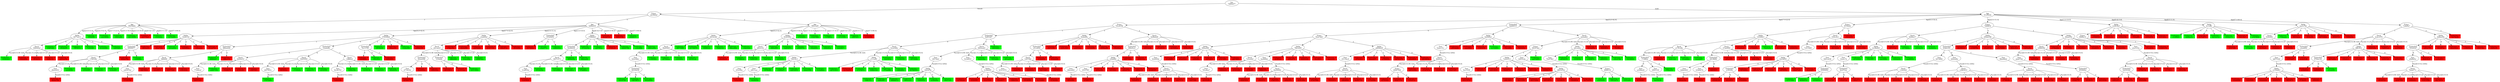 digraph G{
"Parch\n048440af" -> "Prediction: 1\n92482de5" [label="Parch[0.0-4.9E-324]"];
"Prediction: 1\n92482de5" [shape=box, style=filled, color=green];
"Parch\n048440af" -> "Prediction: 0\n33b4a80b" [label="Parch[1.0-2.0]"];
"Prediction: 0\n33b4a80b" [shape=box, style=filled, color=red];
"Parch\n048440af" -> "Prediction: 0\nff32fe1b" [label="Parch[5.0-5.0]"];
"Prediction: 0\nff32fe1b" [shape=box, style=filled, color=red];
"Parch\n048440af" -> "Prediction: 0\n5a8fcc3e" [label="Parch[3.0-4.0]"];
"Prediction: 0\n5a8fcc3e" [shape=box, style=filled, color=red];
"Parch\n048440af" -> "Prediction: 0\na011cc76" [label="Parch[6.0-6.0]"];
"Prediction: 0\na011cc76" [shape=box, style=filled, color=red];
"SibSp\n4477ee13" -> "Parch\n048440af" [label="1"];
"SibSp\n4477ee13" -> "Prediction: 1\n036f7e62" [label="0"];
"Prediction: 1\n036f7e62" [shape=box, style=filled, color=green];
"SibSp\n4477ee13" -> "Prediction: 1\nff1b6e09" [label="4"];
"Prediction: 1\nff1b6e09" [shape=box, style=filled, color=green];
"SibSp\n4477ee13" -> "Prediction: 1\n7ff78513" [label="3"];
"Prediction: 1\n7ff78513" [shape=box, style=filled, color=green];
"SibSp\n4477ee13" -> "Prediction: 1\n7e3f1fd0" [label="2"];
"Prediction: 1\n7e3f1fd0" [shape=box, style=filled, color=green];
"SibSp\n4477ee13" -> "Prediction: 1\n81242069" [label="5"];
"Prediction: 1\n81242069" [shape=box, style=filled, color=green];
"SibSp\n4477ee13" -> "Prediction: 1\n3ef05b83" [label="8"];
"Prediction: 1\n3ef05b83" [shape=box, style=filled, color=green];
"Age\n8925db6c" -> "Prediction: 1\n3f50bf96" [label="Age[32.0-42.0]"];
"Prediction: 1\n3f50bf96" [shape=box, style=filled, color=green];
"Age\n8925db6c" -> "Prediction: 1\neea1892b" [label="Age[17.0-22.0]"];
"Prediction: 1\neea1892b" [shape=box, style=filled, color=green];
"Age\n8925db6c" -> "Prediction: 1\n25b5ca06" [label="Age[43.0-56.0]"];
"Prediction: 1\n25b5ca06" [shape=box, style=filled, color=green];
"Age\n8925db6c" -> "SibSp\n4477ee13" [label="Age[23.0-31.0]"];
"Age\n8925db6c" -> "Prediction: 1\n4d134096" [label="Age[13.0-16.0]"];
"Prediction: 1\n4d134096" [shape=box, style=filled, color=green];
"Age\n8925db6c" -> "Prediction: 0\nee1774a3" [label="Age[0.42-5.0]"];
"Prediction: 0\nee1774a3" [shape=box, style=filled, color=red];
"Age\n8925db6c" -> "Prediction: 1\nc5220e4a" [label="Age[6.0-11.0]"];
"Prediction: 1\nc5220e4a" [shape=box, style=filled, color=green];
"Age\n8925db6c" -> "Prediction: 1\nb274a6f4" [label="Age[57.0-80.0]"];
"Prediction: 1\nb274a6f4" [shape=box, style=filled, color=green];
"Fare\nd9e02453" -> "Prediction: 0\n4bdea766" [label="Fare[0.0-512.3292]"];
"Prediction: 0\n4bdea766" [shape=box, style=filled, color=red];
"Parch\nc768168c" -> "Prediction: 1\naee48381" [label="Parch[0.0-4.9E-324]"];
"Prediction: 1\naee48381" [shape=box, style=filled, color=green];
"Parch\nc768168c" -> "Prediction: 1\n20342097" [label="Parch[1.0-2.0]"];
"Prediction: 1\n20342097" [shape=box, style=filled, color=green];
"Parch\nc768168c" -> "Fare\nd9e02453" [label="Parch[5.0-5.0]"];
"Parch\nc768168c" -> "Prediction: 1\n7a8fa0b1" [label="Parch[3.0-4.0]"];
"Prediction: 1\n7a8fa0b1" [shape=box, style=filled, color=green];
"Parch\nc768168c" -> "Prediction: 1\n3c26a907" [label="Parch[6.0-6.0]"];
"Prediction: 1\n3c26a907" [shape=box, style=filled, color=green];
"Embarked\n08908977" -> "Parch\nc768168c" [label="S"];
"Embarked\n08908977" -> "Prediction: 0\n80dae78a" [label="Q"];
"Prediction: 0\n80dae78a" [shape=box, style=filled, color=red];
"Embarked\n08908977" -> "Prediction: 1\n6c80f96e" [label="C"];
"Prediction: 1\n6c80f96e" [shape=box, style=filled, color=green];
"SibSp\n1fe4012d" -> "Embarked\n08908977" [label="1"];
"SibSp\n1fe4012d" -> "Prediction: 0\nf603ce33" [label="0"];
"Prediction: 0\nf603ce33" [shape=box, style=filled, color=red];
"SibSp\n1fe4012d" -> "Prediction: 0\n26aa7cba" [label="4"];
"Prediction: 0\n26aa7cba" [shape=box, style=filled, color=red];
"SibSp\n1fe4012d" -> "Prediction: 1\n6d1da92d" [label="3"];
"Prediction: 1\n6d1da92d" [shape=box, style=filled, color=green];
"SibSp\n1fe4012d" -> "Prediction: 0\n0e0296ea" [label="2"];
"Prediction: 0\n0e0296ea" [shape=box, style=filled, color=red];
"SibSp\n1fe4012d" -> "Prediction: 0\n1d4eaeae" [label="5"];
"Prediction: 0\n1d4eaeae" [shape=box, style=filled, color=red];
"SibSp\n1fe4012d" -> "Prediction: 0\n01ced7b1" [label="8"];
"Prediction: 0\n01ced7b1" [shape=box, style=filled, color=red];
"Fare\na2b547bd" -> "Prediction: 0\n17c5235b" [label="Fare[0.0-512.3292]"];
"Prediction: 0\n17c5235b" [shape=box, style=filled, color=red];
"Parch\n5ffdfd06" -> "Fare\na2b547bd" [label="Parch[0.0-4.9E-324]"];
"Parch\n5ffdfd06" -> "Prediction: 0\n9db7862f" [label="Parch[1.0-2.0]"];
"Prediction: 0\n9db7862f" [shape=box, style=filled, color=red];
"Parch\n5ffdfd06" -> "Prediction: 0\nbdadf622" [label="Parch[5.0-5.0]"];
"Prediction: 0\nbdadf622" [shape=box, style=filled, color=red];
"Parch\n5ffdfd06" -> "Prediction: 0\n650775d9" [label="Parch[3.0-4.0]"];
"Prediction: 0\n650775d9" [shape=box, style=filled, color=red];
"Parch\n5ffdfd06" -> "Prediction: 0\n439c42dc" [label="Parch[6.0-6.0]"];
"Prediction: 0\n439c42dc" [shape=box, style=filled, color=red];
"Embarked\n886ea0d4" -> "Parch\n5ffdfd06" [label="S"];
"Embarked\n886ea0d4" -> "Prediction: 1\n668f4eb7" [label="Q"];
"Prediction: 1\n668f4eb7" [shape=box, style=filled, color=green];
"Embarked\n886ea0d4" -> "Prediction: 0\n0ff8c579" [label="C"];
"Prediction: 0\n0ff8c579" [shape=box, style=filled, color=red];
"Fare\n772ddcef" -> "Prediction: 0\n2b031ee2" [label="Fare[0.0-512.3292]"];
"Prediction: 0\n2b031ee2" [shape=box, style=filled, color=red];
"Parch\n6283b31f" -> "Fare\n772ddcef" [label="Parch[0.0-4.9E-324]"];
"Parch\n6283b31f" -> "Prediction: 1\nadd67358" [label="Parch[1.0-2.0]"];
"Prediction: 1\nadd67358" [shape=box, style=filled, color=green];
"Parch\n6283b31f" -> "Prediction: 0\n7f268b76" [label="Parch[5.0-5.0]"];
"Prediction: 0\n7f268b76" [shape=box, style=filled, color=red];
"Parch\n6283b31f" -> "Prediction: 0\nd539c461" [label="Parch[3.0-4.0]"];
"Prediction: 0\nd539c461" [shape=box, style=filled, color=red];
"Parch\n6283b31f" -> "Prediction: 0\nc99f7801" [label="Parch[6.0-6.0]"];
"Prediction: 0\nc99f7801" [shape=box, style=filled, color=red];
"Fare\nb857603c" -> "Prediction: 1\n37d72a62" [label="Fare[0.0-512.3292]"];
"Prediction: 1\n37d72a62" [shape=box, style=filled, color=green];
"Parch\n5045595f" -> "Fare\nb857603c" [label="Parch[0.0-4.9E-324]"];
"Parch\n5045595f" -> "Prediction: 0\n863f4dea" [label="Parch[1.0-2.0]"];
"Prediction: 0\n863f4dea" [shape=box, style=filled, color=red];
"Parch\n5045595f" -> "Prediction: 1\na7c69e0e" [label="Parch[5.0-5.0]"];
"Prediction: 1\na7c69e0e" [shape=box, style=filled, color=green];
"Parch\n5045595f" -> "Prediction: 1\na6d2e353" [label="Parch[3.0-4.0]"];
"Prediction: 1\na6d2e353" [shape=box, style=filled, color=green];
"Parch\n5045595f" -> "Prediction: 1\neb3fd5f8" [label="Parch[6.0-6.0]"];
"Prediction: 1\neb3fd5f8" [shape=box, style=filled, color=green];
"Fare\n92c0b783" -> "Prediction: 0\n7a6b0e8b" [label="Fare[0.0-512.3292]"];
"Prediction: 0\n7a6b0e8b" [shape=box, style=filled, color=red];
"Parch\n14ffb0e4" -> "Prediction: 1\n8e80e30f" [label="Parch[0.0-4.9E-324]"];
"Prediction: 1\n8e80e30f" [shape=box, style=filled, color=green];
"Parch\n14ffb0e4" -> "Fare\n92c0b783" [label="Parch[1.0-2.0]"];
"Parch\n14ffb0e4" -> "Prediction: 1\n6e29fc38" [label="Parch[5.0-5.0]"];
"Prediction: 1\n6e29fc38" [shape=box, style=filled, color=green];
"Parch\n14ffb0e4" -> "Prediction: 1\n7c8d5d29" [label="Parch[3.0-4.0]"];
"Prediction: 1\n7c8d5d29" [shape=box, style=filled, color=green];
"Parch\n14ffb0e4" -> "Prediction: 1\ndfbd8d5b" [label="Parch[6.0-6.0]"];
"Prediction: 1\ndfbd8d5b" [shape=box, style=filled, color=green];
"Embarked\n53eda08c" -> "Parch\n6283b31f" [label="S"];
"Embarked\n53eda08c" -> "Parch\n5045595f" [label="Q"];
"Embarked\n53eda08c" -> "Parch\n14ffb0e4" [label="C"];
"Embarked\n7bc13785" -> "Prediction: 0\n7e93896c" [label="S"];
"Prediction: 0\n7e93896c" [shape=box, style=filled, color=red];
"Embarked\n7bc13785" -> "Prediction: 1\n189cf022" [label="Q"];
"Prediction: 1\n189cf022" [shape=box, style=filled, color=green];
"Embarked\n7bc13785" -> "Prediction: 0\n0d82f293" [label="C"];
"Prediction: 0\n0d82f293" [shape=box, style=filled, color=red];
"SibSp\n978392b4" -> "Embarked\n886ea0d4" [label="1"];
"SibSp\n978392b4" -> "Embarked\n53eda08c" [label="0"];
"SibSp\n978392b4" -> "Prediction: 1\n18530e48" [label="4"];
"Prediction: 1\n18530e48" [shape=box, style=filled, color=green];
"SibSp\n978392b4" -> "Prediction: 0\n9fdaec93" [label="3"];
"Prediction: 0\n9fdaec93" [shape=box, style=filled, color=red];
"SibSp\n978392b4" -> "Embarked\n7bc13785" [label="2"];
"SibSp\n978392b4" -> "Prediction: 1\n52b8e989" [label="5"];
"Prediction: 1\n52b8e989" [shape=box, style=filled, color=green];
"SibSp\n978392b4" -> "Prediction: 0\ne466b149" [label="8"];
"Prediction: 0\ne466b149" [shape=box, style=filled, color=red];
"Fare\nd774418c" -> "Prediction: 0\nb03bb175" [label="Fare[0.0-512.3292]"];
"Prediction: 0\nb03bb175" [shape=box, style=filled, color=red];
"Embarked\n82eee948" -> "Fare\nd774418c" [label="S"];
"Embarked\n82eee948" -> "Prediction: 0\n0acd352e" [label="Q"];
"Prediction: 0\n0acd352e" [shape=box, style=filled, color=red];
"Embarked\n82eee948" -> "Prediction: 0\nd0fb20ea" [label="C"];
"Prediction: 0\nd0fb20ea" [shape=box, style=filled, color=red];
"Embarked\n123deffa" -> "Prediction: 0\n463194c5" [label="S"];
"Prediction: 0\n463194c5" [shape=box, style=filled, color=red];
"Embarked\n123deffa" -> "Prediction: 0\n2c157cee" [label="Q"];
"Prediction: 0\n2c157cee" [shape=box, style=filled, color=red];
"Embarked\n123deffa" -> "Prediction: 1\n82515844" [label="C"];
"Prediction: 1\n82515844" [shape=box, style=filled, color=green];
"Parch\nef21a6c9" -> "Embarked\n82eee948" [label="Parch[0.0-4.9E-324]"];
"Parch\nef21a6c9" -> "Prediction: 1\n6ffb26d0" [label="Parch[1.0-2.0]"];
"Prediction: 1\n6ffb26d0" [shape=box, style=filled, color=green];
"Parch\nef21a6c9" -> "Prediction: 1\n91ee369e" [label="Parch[5.0-5.0]"];
"Prediction: 1\n91ee369e" [shape=box, style=filled, color=green];
"Parch\nef21a6c9" -> "Embarked\n123deffa" [label="Parch[3.0-4.0]"];
"Parch\nef21a6c9" -> "Prediction: 1\n69987bac" [label="Parch[6.0-6.0]"];
"Prediction: 1\n69987bac" [shape=box, style=filled, color=green];
"SibSp\na3ad02ef" -> "Prediction: 0\nc74bc35c" [label="1"];
"Prediction: 0\nc74bc35c" [shape=box, style=filled, color=red];
"SibSp\na3ad02ef" -> "Parch\nef21a6c9" [label="0"];
"SibSp\na3ad02ef" -> "Prediction: 0\n0fe0a996" [label="4"];
"Prediction: 0\n0fe0a996" [shape=box, style=filled, color=red];
"SibSp\na3ad02ef" -> "Prediction: 0\nab45bb81" [label="3"];
"Prediction: 0\nab45bb81" [shape=box, style=filled, color=red];
"SibSp\na3ad02ef" -> "Prediction: 0\nd1457102" [label="2"];
"Prediction: 0\nd1457102" [shape=box, style=filled, color=red];
"SibSp\na3ad02ef" -> "Prediction: 0\n166c87ce" [label="5"];
"Prediction: 0\n166c87ce" [shape=box, style=filled, color=red];
"SibSp\na3ad02ef" -> "Prediction: 0\nf91429fc" [label="8"];
"Prediction: 0\nf91429fc" [shape=box, style=filled, color=red];
"Embarked\n033e9d52" -> "Prediction: 0\n3479b8ec" [label="S"];
"Prediction: 0\n3479b8ec" [shape=box, style=filled, color=red];
"Embarked\n033e9d52" -> "Prediction: 1\nc3be977e" [label="Q"];
"Prediction: 1\nc3be977e" [shape=box, style=filled, color=green];
"Embarked\n033e9d52" -> "Prediction: 1\neb88283d" [label="C"];
"Prediction: 1\neb88283d" [shape=box, style=filled, color=green];
"Fare\n31a8934a" -> "Prediction: 0\n1ca43be9" [label="Fare[0.0-512.3292]"];
"Prediction: 0\n1ca43be9" [shape=box, style=filled, color=red];
"Parch\n6657c573" -> "Prediction: 1\n9518a18a" [label="Parch[0.0-4.9E-324]"];
"Prediction: 1\n9518a18a" [shape=box, style=filled, color=green];
"Parch\n6657c573" -> "Fare\n31a8934a" [label="Parch[1.0-2.0]"];
"Parch\n6657c573" -> "Prediction: 1\n9e1e99b5" [label="Parch[5.0-5.0]"];
"Prediction: 1\n9e1e99b5" [shape=box, style=filled, color=green];
"Parch\n6657c573" -> "Prediction: 1\n55c2d6ca" [label="Parch[3.0-4.0]"];
"Prediction: 1\n55c2d6ca" [shape=box, style=filled, color=green];
"Parch\n6657c573" -> "Prediction: 1\n57bd80cc" [label="Parch[6.0-6.0]"];
"Prediction: 1\n57bd80cc" [shape=box, style=filled, color=green];
"Embarked\n9ee8b628" -> "Parch\n6657c573" [label="S"];
"Embarked\n9ee8b628" -> "Prediction: 1\n3055e30e" [label="Q"];
"Prediction: 1\n3055e30e" [shape=box, style=filled, color=green];
"Embarked\n9ee8b628" -> "Prediction: 1\n46b2acfb" [label="C"];
"Prediction: 1\n46b2acfb" [shape=box, style=filled, color=green];
"SibSp\n3788bbd3" -> "Prediction: 1\n8723e33d" [label="1"];
"Prediction: 1\n8723e33d" [shape=box, style=filled, color=green];
"SibSp\n3788bbd3" -> "Embarked\n9ee8b628" [label="0"];
"SibSp\n3788bbd3" -> "Prediction: 1\ncb0795ee" [label="4"];
"Prediction: 1\ncb0795ee" [shape=box, style=filled, color=green];
"SibSp\n3788bbd3" -> "Prediction: 0\n070f4c2f" [label="3"];
"Prediction: 0\n070f4c2f" [shape=box, style=filled, color=red];
"SibSp\n3788bbd3" -> "Prediction: 1\n4b645786" [label="2"];
"Prediction: 1\n4b645786" [shape=box, style=filled, color=green];
"SibSp\n3788bbd3" -> "Prediction: 1\ncc4c264b" [label="5"];
"Prediction: 1\ncc4c264b" [shape=box, style=filled, color=green];
"SibSp\n3788bbd3" -> "Prediction: 1\n6041a45b" [label="8"];
"Prediction: 1\n6041a45b" [shape=box, style=filled, color=green];
"Age\n42f6a639" -> "SibSp\n1fe4012d" [label="Age[32.0-42.0]"];
"Age\n42f6a639" -> "SibSp\n978392b4" [label="Age[17.0-22.0]"];
"Age\n42f6a639" -> "Prediction: 0\n92c6d723" [label="Age[43.0-56.0]"];
"Prediction: 0\n92c6d723" [shape=box, style=filled, color=red];
"Age\n42f6a639" -> "SibSp\na3ad02ef" [label="Age[23.0-31.0]"];
"Age\n42f6a639" -> "Embarked\n033e9d52" [label="Age[13.0-16.0]"];
"Age\n42f6a639" -> "SibSp\n3788bbd3" [label="Age[0.42-5.0]"];
"Age\n42f6a639" -> "Prediction: 0\n9d0c5706" [label="Age[6.0-11.0]"];
"Prediction: 0\n9d0c5706" [shape=box, style=filled, color=red];
"Age\n42f6a639" -> "Prediction: 1\ne0b861f7" [label="Age[57.0-80.0]"];
"Prediction: 1\ne0b861f7" [shape=box, style=filled, color=green];
"Embarked\n84164d38" -> "Prediction: 1\n9cb3f7d0" [label="S"];
"Prediction: 1\n9cb3f7d0" [shape=box, style=filled, color=green];
"Embarked\n84164d38" -> "Prediction: 1\n10670873" [label="Q"];
"Prediction: 1\n10670873" [shape=box, style=filled, color=green];
"Embarked\n84164d38" -> "Prediction: 1\n4b2a0949" [label="C"];
"Prediction: 1\n4b2a0949" [shape=box, style=filled, color=green];
"Fare\n622c0b6c" -> "Embarked\n84164d38" [label="Fare[0.0-512.3292]"];
"Parch\n38e65645" -> "Fare\n622c0b6c" [label="Parch[0.0-4.9E-324]"];
"Parch\n38e65645" -> "Prediction: 1\n1c369464" [label="Parch[1.0-2.0]"];
"Prediction: 1\n1c369464" [shape=box, style=filled, color=green];
"Parch\n38e65645" -> "Prediction: 1\n4670bbaa" [label="Parch[5.0-5.0]"];
"Prediction: 1\n4670bbaa" [shape=box, style=filled, color=green];
"Parch\n38e65645" -> "Prediction: 1\nc4c62b0a" [label="Parch[3.0-4.0]"];
"Prediction: 1\nc4c62b0a" [shape=box, style=filled, color=green];
"Parch\n38e65645" -> "Prediction: 1\n5f1591a6" [label="Parch[6.0-6.0]"];
"Prediction: 1\n5f1591a6" [shape=box, style=filled, color=green];
"SibSp\n2814ccb0" -> "Prediction: 1\n087750f0" [label="1"];
"Prediction: 1\n087750f0" [shape=box, style=filled, color=green];
"SibSp\n2814ccb0" -> "Parch\n38e65645" [label="0"];
"SibSp\n2814ccb0" -> "Prediction: 1\n61736479" [label="4"];
"Prediction: 1\n61736479" [shape=box, style=filled, color=green];
"SibSp\n2814ccb0" -> "Prediction: 1\nf6480ca3" [label="3"];
"Prediction: 1\nf6480ca3" [shape=box, style=filled, color=green];
"SibSp\n2814ccb0" -> "Prediction: 1\n7fa8d12d" [label="2"];
"Prediction: 1\n7fa8d12d" [shape=box, style=filled, color=green];
"SibSp\n2814ccb0" -> "Prediction: 1\n08ece8bb" [label="5"];
"Prediction: 1\n08ece8bb" [shape=box, style=filled, color=green];
"SibSp\n2814ccb0" -> "Prediction: 1\nc5dd18c8" [label="8"];
"Prediction: 1\nc5dd18c8" [shape=box, style=filled, color=green];
"Parch\ndf62216c" -> "Prediction: 0\n26e48a28" [label="Parch[0.0-4.9E-324]"];
"Prediction: 0\n26e48a28" [shape=box, style=filled, color=red];
"Parch\ndf62216c" -> "Prediction: 1\n97908ce4" [label="Parch[1.0-2.0]"];
"Prediction: 1\n97908ce4" [shape=box, style=filled, color=green];
"Parch\ndf62216c" -> "Prediction: 1\n7a591187" [label="Parch[5.0-5.0]"];
"Prediction: 1\n7a591187" [shape=box, style=filled, color=green];
"Parch\ndf62216c" -> "Prediction: 1\n72e67d1a" [label="Parch[3.0-4.0]"];
"Prediction: 1\n72e67d1a" [shape=box, style=filled, color=green];
"Parch\ndf62216c" -> "Prediction: 1\neb1f920f" [label="Parch[6.0-6.0]"];
"Prediction: 1\neb1f920f" [shape=box, style=filled, color=green];
"SibSp\n8320306c" -> "Parch\ndf62216c" [label="1"];
"SibSp\n8320306c" -> "Prediction: 1\n08f2e905" [label="0"];
"Prediction: 1\n08f2e905" [shape=box, style=filled, color=green];
"SibSp\n8320306c" -> "Prediction: 1\n5ad93d73" [label="4"];
"Prediction: 1\n5ad93d73" [shape=box, style=filled, color=green];
"SibSp\n8320306c" -> "Prediction: 1\na049970c" [label="3"];
"Prediction: 1\na049970c" [shape=box, style=filled, color=green];
"SibSp\n8320306c" -> "Prediction: 1\n50fa6692" [label="2"];
"Prediction: 1\n50fa6692" [shape=box, style=filled, color=green];
"SibSp\n8320306c" -> "Prediction: 1\n666b0fcd" [label="5"];
"Prediction: 1\n666b0fcd" [shape=box, style=filled, color=green];
"SibSp\n8320306c" -> "Prediction: 1\nfa2d3817" [label="8"];
"Prediction: 1\nfa2d3817" [shape=box, style=filled, color=green];
"Age\n9f9e3a69" -> "SibSp\n2814ccb0" [label="Age[32.0-42.0]"];
"Age\n9f9e3a69" -> "Prediction: 1\ne7434d02" [label="Age[17.0-22.0]"];
"Prediction: 1\ne7434d02" [shape=box, style=filled, color=green];
"Age\n9f9e3a69" -> "SibSp\n8320306c" [label="Age[43.0-56.0]"];
"Age\n9f9e3a69" -> "Prediction: 1\n532d788d" [label="Age[23.0-31.0]"];
"Prediction: 1\n532d788d" [shape=box, style=filled, color=green];
"Age\n9f9e3a69" -> "Prediction: 1\n7c78f93a" [label="Age[13.0-16.0]"];
"Prediction: 1\n7c78f93a" [shape=box, style=filled, color=green];
"Age\n9f9e3a69" -> "Prediction: 1\nfc7c5394" [label="Age[0.42-5.0]"];
"Prediction: 1\nfc7c5394" [shape=box, style=filled, color=green];
"Age\n9f9e3a69" -> "Prediction: 1\nef9f7b51" [label="Age[6.0-11.0]"];
"Prediction: 1\nef9f7b51" [shape=box, style=filled, color=green];
"Age\n9f9e3a69" -> "Prediction: 0\ndc2a628b" [label="Age[57.0-80.0]"];
"Prediction: 0\ndc2a628b" [shape=box, style=filled, color=red];
"Pclass\nab30b6af" -> "Age\n8925db6c" [label="1"];
"Pclass\nab30b6af" -> "Age\n42f6a639" [label="3"];
"Pclass\nab30b6af" -> "Age\n9f9e3a69" [label="2"];
"Fare\nd52cf9bc" -> "Prediction: 0\n7a5ace95" [label="Fare[0.0-512.3292]"];
"Prediction: 0\n7a5ace95" [shape=box, style=filled, color=red];
"Fare\ne8fc1aae" -> "Prediction: 1\n0ea0b2fd" [label="Fare[0.0-512.3292]"];
"Prediction: 1\n0ea0b2fd" [shape=box, style=filled, color=green];
"SibSp\n7f4232c3" -> "Fare\nd52cf9bc" [label="1"];
"SibSp\n7f4232c3" -> "Fare\ne8fc1aae" [label="0"];
"SibSp\n7f4232c3" -> "Prediction: 1\nf47f0c89" [label="4"];
"Prediction: 1\nf47f0c89" [shape=box, style=filled, color=green];
"SibSp\n7f4232c3" -> "Prediction: 1\n226f8ad7" [label="3"];
"Prediction: 1\n226f8ad7" [shape=box, style=filled, color=green];
"SibSp\n7f4232c3" -> "Prediction: 1\nda81b935" [label="2"];
"Prediction: 1\nda81b935" [shape=box, style=filled, color=green];
"SibSp\n7f4232c3" -> "Prediction: 1\n4ebd3596" [label="5"];
"Prediction: 1\n4ebd3596" [shape=box, style=filled, color=green];
"SibSp\n7f4232c3" -> "Prediction: 1\n5c5a88eb" [label="8"];
"Prediction: 1\n5c5a88eb" [shape=box, style=filled, color=green];
"SibSp\na7c1a0f1" -> "Prediction: 1\ndd7419c5" [label="1"];
"Prediction: 1\ndd7419c5" [shape=box, style=filled, color=green];
"SibSp\na7c1a0f1" -> "Prediction: 0\nbc19a65f" [label="0"];
"Prediction: 0\nbc19a65f" [shape=box, style=filled, color=red];
"SibSp\na7c1a0f1" -> "Prediction: 1\nd7476b7a" [label="4"];
"Prediction: 1\nd7476b7a" [shape=box, style=filled, color=green];
"SibSp\na7c1a0f1" -> "Prediction: 1\n928be1e6" [label="3"];
"Prediction: 1\n928be1e6" [shape=box, style=filled, color=green];
"SibSp\na7c1a0f1" -> "Prediction: 1\nf77ee088" [label="2"];
"Prediction: 1\nf77ee088" [shape=box, style=filled, color=green];
"SibSp\na7c1a0f1" -> "Prediction: 1\n1480d892" [label="5"];
"Prediction: 1\n1480d892" [shape=box, style=filled, color=green];
"SibSp\na7c1a0f1" -> "Prediction: 1\n81768353" [label="8"];
"Prediction: 1\n81768353" [shape=box, style=filled, color=green];
"Parch\n0c2e566e" -> "SibSp\n7f4232c3" [label="Parch[0.0-4.9E-324]"];
"Parch\n0c2e566e" -> "SibSp\na7c1a0f1" [label="Parch[1.0-2.0]"];
"Parch\n0c2e566e" -> "Prediction: 1\n5fe4581d" [label="Parch[5.0-5.0]"];
"Prediction: 1\n5fe4581d" [shape=box, style=filled, color=green];
"Parch\n0c2e566e" -> "Prediction: 1\n7e184345" [label="Parch[3.0-4.0]"];
"Prediction: 1\n7e184345" [shape=box, style=filled, color=green];
"Parch\n0c2e566e" -> "Prediction: 1\n837cf2db" [label="Parch[6.0-6.0]"];
"Prediction: 1\n837cf2db" [shape=box, style=filled, color=green];
"SibSp\n14b3d76c" -> "Prediction: 1\n1bffc31a" [label="1"];
"Prediction: 1\n1bffc31a" [shape=box, style=filled, color=green];
"SibSp\n14b3d76c" -> "Prediction: 1\nbd8fa987" [label="0"];
"Prediction: 1\nbd8fa987" [shape=box, style=filled, color=green];
"SibSp\n14b3d76c" -> "Prediction: 1\n60b9d11c" [label="4"];
"Prediction: 1\n60b9d11c" [shape=box, style=filled, color=green];
"SibSp\n14b3d76c" -> "Prediction: 1\n845ccca1" [label="3"];
"Prediction: 1\n845ccca1" [shape=box, style=filled, color=green];
"SibSp\n14b3d76c" -> "Prediction: 1\n7b900022" [label="2"];
"Prediction: 1\n7b900022" [shape=box, style=filled, color=green];
"SibSp\n14b3d76c" -> "Prediction: 1\nea38cb0a" [label="5"];
"Prediction: 1\nea38cb0a" [shape=box, style=filled, color=green];
"SibSp\n14b3d76c" -> "Prediction: 1\nd9af7a46" [label="8"];
"Prediction: 1\nd9af7a46" [shape=box, style=filled, color=green];
"Fare\n18572fa5" -> "SibSp\n14b3d76c" [label="Fare[0.0-512.3292]"];
"SibSp\n3c3b6a95" -> "Prediction: 0\n2c7b9aa8" [label="1"];
"Prediction: 0\n2c7b9aa8" [shape=box, style=filled, color=red];
"SibSp\n3c3b6a95" -> "Prediction: 0\n01f2f391" [label="0"];
"Prediction: 0\n01f2f391" [shape=box, style=filled, color=red];
"SibSp\n3c3b6a95" -> "Prediction: 0\nf1a15548" [label="4"];
"Prediction: 0\nf1a15548" [shape=box, style=filled, color=red];
"SibSp\n3c3b6a95" -> "Prediction: 0\n60aefe17" [label="3"];
"Prediction: 0\n60aefe17" [shape=box, style=filled, color=red];
"SibSp\n3c3b6a95" -> "Prediction: 0\n14f6b524" [label="2"];
"Prediction: 0\n14f6b524" [shape=box, style=filled, color=red];
"SibSp\n3c3b6a95" -> "Prediction: 0\n55c909f0" [label="5"];
"Prediction: 0\n55c909f0" [shape=box, style=filled, color=red];
"SibSp\n3c3b6a95" -> "Prediction: 0\n5e12dd61" [label="8"];
"Prediction: 0\n5e12dd61" [shape=box, style=filled, color=red];
"Fare\n9c3e0f10" -> "SibSp\n3c3b6a95" [label="Fare[0.0-512.3292]"];
"Parch\n0602eab5" -> "Fare\n18572fa5" [label="Parch[0.0-4.9E-324]"];
"Parch\n0602eab5" -> "Fare\n9c3e0f10" [label="Parch[1.0-2.0]"];
"Parch\n0602eab5" -> "Prediction: 1\n8ae2c2ba" [label="Parch[5.0-5.0]"];
"Prediction: 1\n8ae2c2ba" [shape=box, style=filled, color=green];
"Parch\n0602eab5" -> "Prediction: 1\n7431ab4c" [label="Parch[3.0-4.0]"];
"Prediction: 1\n7431ab4c" [shape=box, style=filled, color=green];
"Parch\n0602eab5" -> "Prediction: 1\ndf1aad34" [label="Parch[6.0-6.0]"];
"Prediction: 1\ndf1aad34" [shape=box, style=filled, color=green];
"Embarked\n6af01b67" -> "Parch\n0c2e566e" [label="S"];
"Embarked\n6af01b67" -> "Prediction: 1\nf2b520d3" [label="Q"];
"Prediction: 1\nf2b520d3" [shape=box, style=filled, color=green];
"Embarked\n6af01b67" -> "Parch\n0602eab5" [label="C"];
"Fare\n41011074" -> "Prediction: 0\n31342d2f" [label="Fare[0.0-512.3292]"];
"Prediction: 0\n31342d2f" [shape=box, style=filled, color=red];
"Parch\n12f576fd" -> "Fare\n41011074" [label="Parch[0.0-4.9E-324]"];
"Parch\n12f576fd" -> "Prediction: 0\nc2a6d763" [label="Parch[1.0-2.0]"];
"Prediction: 0\nc2a6d763" [shape=box, style=filled, color=red];
"Parch\n12f576fd" -> "Prediction: 0\n5424922c" [label="Parch[5.0-5.0]"];
"Prediction: 0\n5424922c" [shape=box, style=filled, color=red];
"Parch\n12f576fd" -> "Prediction: 0\n9dc71667" [label="Parch[3.0-4.0]"];
"Prediction: 0\n9dc71667" [shape=box, style=filled, color=red];
"Parch\n12f576fd" -> "Prediction: 0\n22b7f052" [label="Parch[6.0-6.0]"];
"Prediction: 0\n22b7f052" [shape=box, style=filled, color=red];
"Embarked\nc01cd092" -> "Parch\n12f576fd" [label="S"];
"Embarked\nc01cd092" -> "Prediction: 0\n21444f30" [label="Q"];
"Prediction: 0\n21444f30" [shape=box, style=filled, color=red];
"Embarked\nc01cd092" -> "Prediction: 0\n81defa06" [label="C"];
"Prediction: 0\n81defa06" [shape=box, style=filled, color=red];
"SibSp\n92a6af9a" -> "Prediction: 0\nc62723f4" [label="1"];
"Prediction: 0\nc62723f4" [shape=box, style=filled, color=red];
"SibSp\n92a6af9a" -> "Embarked\nc01cd092" [label="0"];
"SibSp\n92a6af9a" -> "Prediction: 0\n6c81c543" [label="4"];
"Prediction: 0\n6c81c543" [shape=box, style=filled, color=red];
"SibSp\n92a6af9a" -> "Prediction: 0\naeb65daa" [label="3"];
"Prediction: 0\naeb65daa" [shape=box, style=filled, color=red];
"SibSp\n92a6af9a" -> "Prediction: 0\n1e164b96" [label="2"];
"Prediction: 0\n1e164b96" [shape=box, style=filled, color=red];
"SibSp\n92a6af9a" -> "Prediction: 0\nd908ea86" [label="5"];
"Prediction: 0\nd908ea86" [shape=box, style=filled, color=red];
"SibSp\n92a6af9a" -> "Prediction: 0\nf56e6be0" [label="8"];
"Prediction: 0\nf56e6be0" [shape=box, style=filled, color=red];
"Fare\n48dce845" -> "Prediction: 0\n9f5ea9dc" [label="Fare[0.0-512.3292]"];
"Prediction: 0\n9f5ea9dc" [shape=box, style=filled, color=red];
"Fare\n293279f3" -> "Prediction: 0\n07095171" [label="Fare[0.0-512.3292]"];
"Prediction: 0\n07095171" [shape=box, style=filled, color=red];
"SibSp\ne5fa66f2" -> "Fare\n48dce845" [label="1"];
"SibSp\ne5fa66f2" -> "Fare\n293279f3" [label="0"];
"SibSp\ne5fa66f2" -> "Prediction: 0\nd43be40c" [label="4"];
"Prediction: 0\nd43be40c" [shape=box, style=filled, color=red];
"SibSp\ne5fa66f2" -> "Prediction: 0\n3ef336ef" [label="3"];
"Prediction: 0\n3ef336ef" [shape=box, style=filled, color=red];
"SibSp\ne5fa66f2" -> "Prediction: 0\na6bb97fd" [label="2"];
"Prediction: 0\na6bb97fd" [shape=box, style=filled, color=red];
"SibSp\ne5fa66f2" -> "Prediction: 0\n4d84ec20" [label="5"];
"Prediction: 0\n4d84ec20" [shape=box, style=filled, color=red];
"SibSp\ne5fa66f2" -> "Prediction: 0\nf1c68167" [label="8"];
"Prediction: 0\nf1c68167" [shape=box, style=filled, color=red];
"Embarked\n486e9ca3" -> "SibSp\ne5fa66f2" [label="S"];
"Embarked\n486e9ca3" -> "Prediction: 0\n40071bdd" [label="Q"];
"Prediction: 0\n40071bdd" [shape=box, style=filled, color=red];
"Embarked\n486e9ca3" -> "Prediction: 0\n2b06312a" [label="C"];
"Prediction: 0\n2b06312a" [shape=box, style=filled, color=red];
"Parch\n0e98e6d9" -> "Embarked\n486e9ca3" [label="Parch[0.0-4.9E-324]"];
"Parch\n0e98e6d9" -> "Prediction: 0\nb602da40" [label="Parch[1.0-2.0]"];
"Prediction: 0\nb602da40" [shape=box, style=filled, color=red];
"Parch\n0e98e6d9" -> "Prediction: 0\ne7cc8123" [label="Parch[5.0-5.0]"];
"Prediction: 0\ne7cc8123" [shape=box, style=filled, color=red];
"Parch\n0e98e6d9" -> "Prediction: 0\nde3366aa" [label="Parch[3.0-4.0]"];
"Prediction: 0\nde3366aa" [shape=box, style=filled, color=red];
"Parch\n0e98e6d9" -> "Prediction: 0\n604bc952" [label="Parch[6.0-6.0]"];
"Prediction: 0\n604bc952" [shape=box, style=filled, color=red];
"Pclass\n7d1a919b" -> "Embarked\n6af01b67" [label="1"];
"Pclass\n7d1a919b" -> "SibSp\n92a6af9a" [label="3"];
"Pclass\n7d1a919b" -> "Parch\n0e98e6d9" [label="2"];
"Parch\n60fe2405" -> "Prediction: 0\n783b4935" [label="Parch[0.0-4.9E-324]"];
"Prediction: 0\n783b4935" [shape=box, style=filled, color=red];
"Parch\n60fe2405" -> "Prediction: 0\n2b09bac6" [label="Parch[1.0-2.0]"];
"Prediction: 0\n2b09bac6" [shape=box, style=filled, color=red];
"Parch\n60fe2405" -> "Prediction: 0\nfa2e6e1f" [label="Parch[5.0-5.0]"];
"Prediction: 0\nfa2e6e1f" [shape=box, style=filled, color=red];
"Parch\n60fe2405" -> "Prediction: 0\nb4a7311f" [label="Parch[3.0-4.0]"];
"Prediction: 0\nb4a7311f" [shape=box, style=filled, color=red];
"Parch\n60fe2405" -> "Prediction: 0\n4a4756ff" [label="Parch[6.0-6.0]"];
"Prediction: 0\n4a4756ff" [shape=box, style=filled, color=red];
"Fare\n922f204b" -> "Parch\n60fe2405" [label="Fare[0.0-512.3292]"];
"SibSp\n00faa268" -> "Prediction: 0\n25a8fd85" [label="1"];
"Prediction: 0\n25a8fd85" [shape=box, style=filled, color=red];
"SibSp\n00faa268" -> "Fare\n922f204b" [label="0"];
"SibSp\n00faa268" -> "Prediction: 0\nd5ab04a9" [label="4"];
"Prediction: 0\nd5ab04a9" [shape=box, style=filled, color=red];
"SibSp\n00faa268" -> "Prediction: 0\n2e80dfbc" [label="3"];
"Prediction: 0\n2e80dfbc" [shape=box, style=filled, color=red];
"SibSp\n00faa268" -> "Prediction: 0\n63f7e0c0" [label="2"];
"Prediction: 0\n63f7e0c0" [shape=box, style=filled, color=red];
"SibSp\n00faa268" -> "Prediction: 0\na7b729f3" [label="5"];
"Prediction: 0\na7b729f3" [shape=box, style=filled, color=red];
"SibSp\n00faa268" -> "Prediction: 0\ndd37f603" [label="8"];
"Prediction: 0\ndd37f603" [shape=box, style=filled, color=red];
"Fare\n781a8ea7" -> "Prediction: 0\nabcf2ad9" [label="Fare[0.0-512.3292]"];
"Prediction: 0\nabcf2ad9" [shape=box, style=filled, color=red];
"Parch\n7e5ce9e0" -> "Fare\n781a8ea7" [label="Parch[0.0-4.9E-324]"];
"Parch\n7e5ce9e0" -> "Prediction: 0\n2d84bad3" [label="Parch[1.0-2.0]"];
"Prediction: 0\n2d84bad3" [shape=box, style=filled, color=red];
"Parch\n7e5ce9e0" -> "Prediction: 0\n00383d69" [label="Parch[5.0-5.0]"];
"Prediction: 0\n00383d69" [shape=box, style=filled, color=red];
"Parch\n7e5ce9e0" -> "Prediction: 0\n9158eff5" [label="Parch[3.0-4.0]"];
"Prediction: 0\n9158eff5" [shape=box, style=filled, color=red];
"Parch\n7e5ce9e0" -> "Prediction: 0\n998f1f75" [label="Parch[6.0-6.0]"];
"Prediction: 0\n998f1f75" [shape=box, style=filled, color=red];
"Parch\n0b290064" -> "Prediction: 0\nd4db5dc0" [label="Parch[0.0-4.9E-324]"];
"Prediction: 0\nd4db5dc0" [shape=box, style=filled, color=red];
"Parch\n0b290064" -> "Prediction: 0\nc9fe0432" [label="Parch[1.0-2.0]"];
"Prediction: 0\nc9fe0432" [shape=box, style=filled, color=red];
"Parch\n0b290064" -> "Prediction: 0\nc7b07470" [label="Parch[5.0-5.0]"];
"Prediction: 0\nc7b07470" [shape=box, style=filled, color=red];
"Parch\n0b290064" -> "Prediction: 0\na94ac43c" [label="Parch[3.0-4.0]"];
"Prediction: 0\na94ac43c" [shape=box, style=filled, color=red];
"Parch\n0b290064" -> "Prediction: 0\n062b348e" [label="Parch[6.0-6.0]"];
"Prediction: 0\n062b348e" [shape=box, style=filled, color=red];
"Fare\nfea9d06d" -> "Parch\n0b290064" [label="Fare[0.0-512.3292]"];
"SibSp\n78b1b2f5" -> "Parch\n7e5ce9e0" [label="1"];
"SibSp\n78b1b2f5" -> "Fare\nfea9d06d" [label="0"];
"SibSp\n78b1b2f5" -> "Prediction: 0\n4c5f5cec" [label="4"];
"Prediction: 0\n4c5f5cec" [shape=box, style=filled, color=red];
"SibSp\n78b1b2f5" -> "Prediction: 0\ne0f6a470" [label="3"];
"Prediction: 0\ne0f6a470" [shape=box, style=filled, color=red];
"SibSp\n78b1b2f5" -> "Prediction: 0\n66e022d4" [label="2"];
"Prediction: 0\n66e022d4" [shape=box, style=filled, color=red];
"SibSp\n78b1b2f5" -> "Prediction: 0\n3bc48fc1" [label="5"];
"Prediction: 0\n3bc48fc1" [shape=box, style=filled, color=red];
"SibSp\n78b1b2f5" -> "Prediction: 0\nbaedcbfe" [label="8"];
"Prediction: 0\nbaedcbfe" [shape=box, style=filled, color=red];
"Parch\nfdfe4e9a" -> "Prediction: 0\n970d78db" [label="Parch[0.0-4.9E-324]"];
"Prediction: 0\n970d78db" [shape=box, style=filled, color=red];
"Parch\nfdfe4e9a" -> "Prediction: 0\n74202915" [label="Parch[1.0-2.0]"];
"Prediction: 0\n74202915" [shape=box, style=filled, color=red];
"Parch\nfdfe4e9a" -> "Prediction: 0\na96af0e8" [label="Parch[5.0-5.0]"];
"Prediction: 0\na96af0e8" [shape=box, style=filled, color=red];
"Parch\nfdfe4e9a" -> "Prediction: 0\n9a4917e9" [label="Parch[3.0-4.0]"];
"Prediction: 0\n9a4917e9" [shape=box, style=filled, color=red];
"Parch\nfdfe4e9a" -> "Prediction: 0\n311ae9db" [label="Parch[6.0-6.0]"];
"Prediction: 0\n311ae9db" [shape=box, style=filled, color=red];
"Fare\n25119ec9" -> "Parch\nfdfe4e9a" [label="Fare[0.0-512.3292]"];
"SibSp\na6608e29" -> "Prediction: 0\n479c42cc" [label="1"];
"Prediction: 0\n479c42cc" [shape=box, style=filled, color=red];
"SibSp\na6608e29" -> "Fare\n25119ec9" [label="0"];
"SibSp\na6608e29" -> "Prediction: 0\n3daede97" [label="4"];
"Prediction: 0\n3daede97" [shape=box, style=filled, color=red];
"SibSp\na6608e29" -> "Prediction: 0\ne794820c" [label="3"];
"Prediction: 0\ne794820c" [shape=box, style=filled, color=red];
"SibSp\na6608e29" -> "Prediction: 0\n6d761278" [label="2"];
"Prediction: 0\n6d761278" [shape=box, style=filled, color=red];
"SibSp\na6608e29" -> "Prediction: 0\nc04c8820" [label="5"];
"Prediction: 0\nc04c8820" [shape=box, style=filled, color=red];
"SibSp\na6608e29" -> "Prediction: 0\n3814943d" [label="8"];
"Prediction: 0\n3814943d" [shape=box, style=filled, color=red];
"Pclass\n54cb7db3" -> "SibSp\n00faa268" [label="1"];
"Pclass\n54cb7db3" -> "SibSp\n78b1b2f5" [label="3"];
"Pclass\n54cb7db3" -> "SibSp\na6608e29" [label="2"];
"Pclass\n600679d4" -> "Prediction: 0\n63763eac" [label="1"];
"Prediction: 0\n63763eac" [shape=box, style=filled, color=red];
"Pclass\n600679d4" -> "Prediction: 0\n592b731d" [label="3"];
"Prediction: 0\n592b731d" [shape=box, style=filled, color=red];
"Pclass\n600679d4" -> "Prediction: 0\n125cf11e" [label="2"];
"Prediction: 0\n125cf11e" [shape=box, style=filled, color=red];
"Parch\n46d0ce2c" -> "Pclass\n600679d4" [label="Parch[0.0-4.9E-324]"];
"Parch\n46d0ce2c" -> "Prediction: 0\ndd12c92b" [label="Parch[1.0-2.0]"];
"Prediction: 0\ndd12c92b" [shape=box, style=filled, color=red];
"Parch\n46d0ce2c" -> "Prediction: 0\n37c47b7d" [label="Parch[5.0-5.0]"];
"Prediction: 0\n37c47b7d" [shape=box, style=filled, color=red];
"Parch\n46d0ce2c" -> "Prediction: 0\n142d62ed" [label="Parch[3.0-4.0]"];
"Prediction: 0\n142d62ed" [shape=box, style=filled, color=red];
"Parch\n46d0ce2c" -> "Prediction: 0\n14e27e97" [label="Parch[6.0-6.0]"];
"Prediction: 0\n14e27e97" [shape=box, style=filled, color=red];
"Fare\n5a4e131c" -> "Parch\n46d0ce2c" [label="Fare[0.0-512.3292]"];
"SibSp\n6a04f0e2" -> "Prediction: 0\ne953deb6" [label="1"];
"Prediction: 0\ne953deb6" [shape=box, style=filled, color=red];
"SibSp\n6a04f0e2" -> "Fare\n5a4e131c" [label="0"];
"SibSp\n6a04f0e2" -> "Prediction: 0\naaac8feb" [label="4"];
"Prediction: 0\naaac8feb" [shape=box, style=filled, color=red];
"SibSp\n6a04f0e2" -> "Prediction: 0\n134f3b58" [label="3"];
"Prediction: 0\n134f3b58" [shape=box, style=filled, color=red];
"SibSp\n6a04f0e2" -> "Prediction: 1\n6e19d865" [label="2"];
"Prediction: 1\n6e19d865" [shape=box, style=filled, color=green];
"SibSp\n6a04f0e2" -> "Prediction: 0\n79ecb86c" [label="5"];
"Prediction: 0\n79ecb86c" [shape=box, style=filled, color=red];
"SibSp\n6a04f0e2" -> "Prediction: 0\n79b92b0e" [label="8"];
"Prediction: 0\n79b92b0e" [shape=box, style=filled, color=red];
"Fare\n9ee102f6" -> "Prediction: 0\nb5a12032" [label="Fare[0.0-512.3292]"];
"Prediction: 0\nb5a12032" [shape=box, style=filled, color=red];
"SibSp\n7e420313" -> "Prediction: 0\n4dcfcf12" [label="1"];
"Prediction: 0\n4dcfcf12" [shape=box, style=filled, color=red];
"SibSp\n7e420313" -> "Fare\n9ee102f6" [label="0"];
"SibSp\n7e420313" -> "Prediction: 0\nab2140c9" [label="4"];
"Prediction: 0\nab2140c9" [shape=box, style=filled, color=red];
"SibSp\n7e420313" -> "Prediction: 0\n7624971f" [label="3"];
"Prediction: 0\n7624971f" [shape=box, style=filled, color=red];
"SibSp\n7e420313" -> "Prediction: 0\nef2b8ee0" [label="2"];
"Prediction: 0\nef2b8ee0" [shape=box, style=filled, color=red];
"SibSp\n7e420313" -> "Prediction: 0\nf0113c60" [label="5"];
"Prediction: 0\nf0113c60" [shape=box, style=filled, color=red];
"SibSp\n7e420313" -> "Prediction: 0\n52698a71" [label="8"];
"Prediction: 0\n52698a71" [shape=box, style=filled, color=red];
"SibSp\n4803255d" -> "Prediction: 0\na46c3bb0" [label="1"];
"Prediction: 0\na46c3bb0" [shape=box, style=filled, color=red];
"SibSp\n4803255d" -> "Prediction: 0\n86c2329f" [label="0"];
"Prediction: 0\n86c2329f" [shape=box, style=filled, color=red];
"SibSp\n4803255d" -> "Prediction: 0\n003752b0" [label="4"];
"Prediction: 0\n003752b0" [shape=box, style=filled, color=red];
"SibSp\n4803255d" -> "Prediction: 0\n2631891b" [label="3"];
"Prediction: 0\n2631891b" [shape=box, style=filled, color=red];
"SibSp\n4803255d" -> "Prediction: 0\n0e2e6e35" [label="2"];
"Prediction: 0\n0e2e6e35" [shape=box, style=filled, color=red];
"SibSp\n4803255d" -> "Prediction: 0\n140d90c6" [label="5"];
"Prediction: 0\n140d90c6" [shape=box, style=filled, color=red];
"SibSp\n4803255d" -> "Prediction: 0\n4a75c819" [label="8"];
"Prediction: 0\n4a75c819" [shape=box, style=filled, color=red];
"Fare\n1d935cda" -> "SibSp\n4803255d" [label="Fare[0.0-512.3292]"];
"Pclass\n08347dee" -> "SibSp\n7e420313" [label="1"];
"Pclass\n08347dee" -> "Fare\n1d935cda" [label="3"];
"Pclass\n08347dee" -> "Prediction: 1\nae27e605" [label="2"];
"Prediction: 1\nae27e605" [shape=box, style=filled, color=green];
"Pclass\n8f9f8316" -> "Prediction: 1\na0d59a09" [label="1"];
"Prediction: 1\na0d59a09" [shape=box, style=filled, color=green];
"Pclass\n8f9f8316" -> "Prediction: 1\n79512e75" [label="3"];
"Prediction: 1\n79512e75" [shape=box, style=filled, color=green];
"Pclass\n8f9f8316" -> "Prediction: 1\n0325cb61" [label="2"];
"Prediction: 1\n0325cb61" [shape=box, style=filled, color=green];
"Fare\n70e978b1" -> "Pclass\n8f9f8316" [label="Fare[0.0-512.3292]"];
"SibSp\na8cceeba" -> "Fare\n70e978b1" [label="1"];
"SibSp\na8cceeba" -> "Prediction: 1\ne6544101" [label="0"];
"Prediction: 1\ne6544101" [shape=box, style=filled, color=green];
"SibSp\na8cceeba" -> "Prediction: 1\nc525832c" [label="4"];
"Prediction: 1\nc525832c" [shape=box, style=filled, color=green];
"SibSp\na8cceeba" -> "Prediction: 1\ncc68987b" [label="3"];
"Prediction: 1\ncc68987b" [shape=box, style=filled, color=green];
"SibSp\na8cceeba" -> "Prediction: 1\nef004543" [label="2"];
"Prediction: 1\nef004543" [shape=box, style=filled, color=green];
"SibSp\na8cceeba" -> "Prediction: 1\nc04c47db" [label="5"];
"Prediction: 1\nc04c47db" [shape=box, style=filled, color=green];
"SibSp\na8cceeba" -> "Prediction: 1\n54c968d4" [label="8"];
"Prediction: 1\n54c968d4" [shape=box, style=filled, color=green];
"Parch\nedcba6b1" -> "Pclass\n08347dee" [label="Parch[0.0-4.9E-324]"];
"Parch\nedcba6b1" -> "SibSp\na8cceeba" [label="Parch[1.0-2.0]"];
"Parch\nedcba6b1" -> "Prediction: 0\n5e1aed5a" [label="Parch[5.0-5.0]"];
"Prediction: 0\n5e1aed5a" [shape=box, style=filled, color=red];
"Parch\nedcba6b1" -> "Prediction: 0\n99d3061f" [label="Parch[3.0-4.0]"];
"Prediction: 0\n99d3061f" [shape=box, style=filled, color=red];
"Parch\nedcba6b1" -> "Prediction: 0\n78c8ffaa" [label="Parch[6.0-6.0]"];
"Prediction: 0\n78c8ffaa" [shape=box, style=filled, color=red];
"Embarked\n4ab84515" -> "Pclass\n54cb7db3" [label="S"];
"Embarked\n4ab84515" -> "SibSp\n6a04f0e2" [label="Q"];
"Embarked\n4ab84515" -> "Parch\nedcba6b1" [label="C"];
"Fare\ne239de29" -> "Prediction: 0\n843868b7" [label="Fare[0.0-512.3292]"];
"Prediction: 0\n843868b7" [shape=box, style=filled, color=red];
"Fare\n2f003140" -> "Prediction: 1\n4ae59cd8" [label="Fare[0.0-512.3292]"];
"Prediction: 1\n4ae59cd8" [shape=box, style=filled, color=green];
"Embarked\n17cf8f2e" -> "Fare\ne239de29" [label="S"];
"Embarked\n17cf8f2e" -> "Prediction: 1\nf784ed30" [label="Q"];
"Prediction: 1\nf784ed30" [shape=box, style=filled, color=green];
"Embarked\n17cf8f2e" -> "Fare\n2f003140" [label="C"];
"Parch\ne178128e" -> "Embarked\n17cf8f2e" [label="Parch[0.0-4.9E-324]"];
"Parch\ne178128e" -> "Prediction: 0\nea8b6e35" [label="Parch[1.0-2.0]"];
"Prediction: 0\nea8b6e35" [shape=box, style=filled, color=red];
"Parch\ne178128e" -> "Prediction: 1\n6a9c1eef" [label="Parch[5.0-5.0]"];
"Prediction: 1\n6a9c1eef" [shape=box, style=filled, color=green];
"Parch\ne178128e" -> "Prediction: 1\n55ca8dbd" [label="Parch[3.0-4.0]"];
"Prediction: 1\n55ca8dbd" [shape=box, style=filled, color=green];
"Parch\ne178128e" -> "Prediction: 1\n0aaebb97" [label="Parch[6.0-6.0]"];
"Prediction: 1\n0aaebb97" [shape=box, style=filled, color=green];
"Fare\n6dbb2403" -> "Prediction: 0\n0dbabc8a" [label="Fare[0.0-512.3292]"];
"Prediction: 0\n0dbabc8a" [shape=box, style=filled, color=red];
"Fare\n418d427b" -> "Prediction: 0\n516f6f23" [label="Fare[0.0-512.3292]"];
"Prediction: 0\n516f6f23" [shape=box, style=filled, color=red];
"Embarked\na9c36682" -> "Fare\n6dbb2403" [label="S"];
"Embarked\na9c36682" -> "Prediction: 0\nfb0f3937" [label="Q"];
"Prediction: 0\nfb0f3937" [shape=box, style=filled, color=red];
"Embarked\na9c36682" -> "Fare\n418d427b" [label="C"];
"Parch\n27da9990" -> "Embarked\na9c36682" [label="Parch[0.0-4.9E-324]"];
"Parch\n27da9990" -> "Prediction: 0\naf5a2395" [label="Parch[1.0-2.0]"];
"Prediction: 0\naf5a2395" [shape=box, style=filled, color=red];
"Parch\n27da9990" -> "Prediction: 0\n3c8802c9" [label="Parch[5.0-5.0]"];
"Prediction: 0\n3c8802c9" [shape=box, style=filled, color=red];
"Parch\n27da9990" -> "Prediction: 0\n844c5294" [label="Parch[3.0-4.0]"];
"Prediction: 0\n844c5294" [shape=box, style=filled, color=red];
"Parch\n27da9990" -> "Prediction: 0\n8aed282f" [label="Parch[6.0-6.0]"];
"Prediction: 0\n8aed282f" [shape=box, style=filled, color=red];
"SibSp\n14329dc3" -> "Parch\ne178128e" [label="1"];
"SibSp\n14329dc3" -> "Parch\n27da9990" [label="0"];
"SibSp\n14329dc3" -> "Prediction: 0\n01be0ea5" [label="4"];
"Prediction: 0\n01be0ea5" [shape=box, style=filled, color=red];
"SibSp\n14329dc3" -> "Prediction: 0\n4746db5c" [label="3"];
"Prediction: 0\n4746db5c" [shape=box, style=filled, color=red];
"SibSp\n14329dc3" -> "Prediction: 1\n79a45e5b" [label="2"];
"Prediction: 1\n79a45e5b" [shape=box, style=filled, color=green];
"SibSp\n14329dc3" -> "Prediction: 0\n804102a3" [label="5"];
"Prediction: 0\n804102a3" [shape=box, style=filled, color=red];
"SibSp\n14329dc3" -> "Prediction: 0\nb9d6b522" [label="8"];
"Prediction: 0\nb9d6b522" [shape=box, style=filled, color=red];
"Embarked\nac902f6e" -> "Prediction: 0\n65b96cd0" [label="S"];
"Prediction: 0\n65b96cd0" [shape=box, style=filled, color=red];
"Embarked\nac902f6e" -> "Prediction: 0\ndb2e8f25" [label="Q"];
"Prediction: 0\ndb2e8f25" [shape=box, style=filled, color=red];
"Embarked\nac902f6e" -> "Prediction: 0\n53b498d4" [label="C"];
"Prediction: 0\n53b498d4" [shape=box, style=filled, color=red];
"SibSp\nfcb34659" -> "Prediction: 0\n7879365c" [label="1"];
"Prediction: 0\n7879365c" [shape=box, style=filled, color=red];
"SibSp\nfcb34659" -> "Embarked\nac902f6e" [label="0"];
"SibSp\nfcb34659" -> "Prediction: 0\n695e9a73" [label="4"];
"Prediction: 0\n695e9a73" [shape=box, style=filled, color=red];
"SibSp\nfcb34659" -> "Prediction: 0\n24cf20fd" [label="3"];
"Prediction: 0\n24cf20fd" [shape=box, style=filled, color=red];
"SibSp\nfcb34659" -> "Prediction: 0\ne6765f4a" [label="2"];
"Prediction: 0\ne6765f4a" [shape=box, style=filled, color=red];
"SibSp\nfcb34659" -> "Prediction: 0\ndead7add" [label="5"];
"Prediction: 0\ndead7add" [shape=box, style=filled, color=red];
"SibSp\nfcb34659" -> "Prediction: 0\n4aabddf7" [label="8"];
"Prediction: 0\n4aabddf7" [shape=box, style=filled, color=red];
"Fare\n7c013469" -> "SibSp\nfcb34659" [label="Fare[0.0-512.3292]"];
"Parch\n030cc9c1" -> "Fare\n7c013469" [label="Parch[0.0-4.9E-324]"];
"Parch\n030cc9c1" -> "Prediction: 0\na138e15a" [label="Parch[1.0-2.0]"];
"Prediction: 0\na138e15a" [shape=box, style=filled, color=red];
"Parch\n030cc9c1" -> "Prediction: 0\nd6c32de8" [label="Parch[5.0-5.0]"];
"Prediction: 0\nd6c32de8" [shape=box, style=filled, color=red];
"Parch\n030cc9c1" -> "Prediction: 0\n723d6da6" [label="Parch[3.0-4.0]"];
"Prediction: 0\n723d6da6" [shape=box, style=filled, color=red];
"Parch\n030cc9c1" -> "Prediction: 0\n8dcc25b8" [label="Parch[6.0-6.0]"];
"Prediction: 0\n8dcc25b8" [shape=box, style=filled, color=red];
"Pclass\n0f7f0d4d" -> "SibSp\n14329dc3" [label="1"];
"Pclass\n0f7f0d4d" -> "Parch\n030cc9c1" [label="3"];
"Pclass\n0f7f0d4d" -> "Prediction: 0\nc52cb232" [label="2"];
"Prediction: 0\nc52cb232" [shape=box, style=filled, color=red];
"Embarked\n05994902" -> "Prediction: 1\n23757860" [label="S"];
"Prediction: 1\n23757860" [shape=box, style=filled, color=green];
"Embarked\n05994902" -> "Prediction: 1\n86966532" [label="Q"];
"Prediction: 1\n86966532" [shape=box, style=filled, color=green];
"Embarked\n05994902" -> "Prediction: 1\n6938842d" [label="C"];
"Prediction: 1\n6938842d" [shape=box, style=filled, color=green];
"Fare\n0401a438" -> "Embarked\n05994902" [label="Fare[0.0-512.3292]"];
"Embarked\n4ec072ae" -> "Prediction: 0\nb81da3a6" [label="S"];
"Prediction: 0\nb81da3a6" [shape=box, style=filled, color=red];
"Embarked\n4ec072ae" -> "Prediction: 0\nc45a01ab" [label="Q"];
"Prediction: 0\nc45a01ab" [shape=box, style=filled, color=red];
"Embarked\n4ec072ae" -> "Prediction: 0\naf6af113" [label="C"];
"Prediction: 0\naf6af113" [shape=box, style=filled, color=red];
"Fare\n1fcdcc7d" -> "Embarked\n4ec072ae" [label="Fare[0.0-512.3292]"];
"SibSp\ndc38bd29" -> "Fare\n0401a438" [label="1"];
"SibSp\ndc38bd29" -> "Fare\n1fcdcc7d" [label="0"];
"SibSp\ndc38bd29" -> "Prediction: 1\n247d3022" [label="4"];
"Prediction: 1\n247d3022" [shape=box, style=filled, color=green];
"SibSp\ndc38bd29" -> "Prediction: 1\n7f541997" [label="3"];
"Prediction: 1\n7f541997" [shape=box, style=filled, color=green];
"SibSp\ndc38bd29" -> "Prediction: 1\nbac90f8d" [label="2"];
"Prediction: 1\nbac90f8d" [shape=box, style=filled, color=green];
"SibSp\ndc38bd29" -> "Prediction: 1\n9446de92" [label="5"];
"Prediction: 1\n9446de92" [shape=box, style=filled, color=green];
"SibSp\ndc38bd29" -> "Prediction: 1\neaa99026" [label="8"];
"Prediction: 1\neaa99026" [shape=box, style=filled, color=green];
"Parch\nfd26ba17" -> "SibSp\ndc38bd29" [label="Parch[0.0-4.9E-324]"];
"Parch\nfd26ba17" -> "Prediction: 0\n3f0727ed" [label="Parch[1.0-2.0]"];
"Prediction: 0\n3f0727ed" [shape=box, style=filled, color=red];
"Parch\nfd26ba17" -> "Prediction: 1\n64758b6a" [label="Parch[5.0-5.0]"];
"Prediction: 1\n64758b6a" [shape=box, style=filled, color=green];
"Parch\nfd26ba17" -> "Prediction: 1\nb922be36" [label="Parch[3.0-4.0]"];
"Prediction: 1\nb922be36" [shape=box, style=filled, color=green];
"Parch\nfd26ba17" -> "Prediction: 1\n6ac8d22a" [label="Parch[6.0-6.0]"];
"Prediction: 1\n6ac8d22a" [shape=box, style=filled, color=green];
"Parch\nc1b02fe0" -> "Prediction: 0\n66e20838" [label="Parch[0.0-4.9E-324]"];
"Prediction: 0\n66e20838" [shape=box, style=filled, color=red];
"Parch\nc1b02fe0" -> "Prediction: 0\necc5c5e0" [label="Parch[1.0-2.0]"];
"Prediction: 0\necc5c5e0" [shape=box, style=filled, color=red];
"Parch\nc1b02fe0" -> "Prediction: 0\n48dd0d6e" [label="Parch[5.0-5.0]"];
"Prediction: 0\n48dd0d6e" [shape=box, style=filled, color=red];
"Parch\nc1b02fe0" -> "Prediction: 0\nd190d997" [label="Parch[3.0-4.0]"];
"Prediction: 0\nd190d997" [shape=box, style=filled, color=red];
"Parch\nc1b02fe0" -> "Prediction: 0\na297b2f9" [label="Parch[6.0-6.0]"];
"Prediction: 0\na297b2f9" [shape=box, style=filled, color=red];
"Fare\n6472f9f4" -> "Parch\nc1b02fe0" [label="Fare[0.0-512.3292]"];
"Parch\ne38b5433" -> "Prediction: 0\nda4e9a7e" [label="Parch[0.0-4.9E-324]"];
"Prediction: 0\nda4e9a7e" [shape=box, style=filled, color=red];
"Parch\ne38b5433" -> "Prediction: 0\n7973df11" [label="Parch[1.0-2.0]"];
"Prediction: 0\n7973df11" [shape=box, style=filled, color=red];
"Parch\ne38b5433" -> "Prediction: 0\n75090f82" [label="Parch[5.0-5.0]"];
"Prediction: 0\n75090f82" [shape=box, style=filled, color=red];
"Parch\ne38b5433" -> "Prediction: 0\n25b2d25c" [label="Parch[3.0-4.0]"];
"Prediction: 0\n25b2d25c" [shape=box, style=filled, color=red];
"Parch\ne38b5433" -> "Prediction: 0\nf5f29581" [label="Parch[6.0-6.0]"];
"Prediction: 0\nf5f29581" [shape=box, style=filled, color=red];
"Fare\n2642a08c" -> "Parch\ne38b5433" [label="Fare[0.0-512.3292]"];
"Parch\n0ddbd162" -> "Prediction: 0\n273f6e8d" [label="Parch[0.0-4.9E-324]"];
"Prediction: 0\n273f6e8d" [shape=box, style=filled, color=red];
"Parch\n0ddbd162" -> "Prediction: 0\n00f53477" [label="Parch[1.0-2.0]"];
"Prediction: 0\n00f53477" [shape=box, style=filled, color=red];
"Parch\n0ddbd162" -> "Prediction: 0\nbd6e5de8" [label="Parch[5.0-5.0]"];
"Prediction: 0\nbd6e5de8" [shape=box, style=filled, color=red];
"Parch\n0ddbd162" -> "Prediction: 0\n54b83398" [label="Parch[3.0-4.0]"];
"Prediction: 0\n54b83398" [shape=box, style=filled, color=red];
"Parch\n0ddbd162" -> "Prediction: 0\n17f5e8c9" [label="Parch[6.0-6.0]"];
"Prediction: 0\n17f5e8c9" [shape=box, style=filled, color=red];
"Fare\n98ed46d2" -> "Parch\n0ddbd162" [label="Fare[0.0-512.3292]"];
"Embarked\n45db2391" -> "Fare\n6472f9f4" [label="S"];
"Embarked\n45db2391" -> "Fare\n2642a08c" [label="Q"];
"Embarked\n45db2391" -> "Fare\n98ed46d2" [label="C"];
"SibSp\nd56eb188" -> "Prediction: 0\n6dc982c4" [label="1"];
"Prediction: 0\n6dc982c4" [shape=box, style=filled, color=red];
"SibSp\nd56eb188" -> "Embarked\n45db2391" [label="0"];
"SibSp\nd56eb188" -> "Prediction: 0\ne140876e" [label="4"];
"Prediction: 0\ne140876e" [shape=box, style=filled, color=red];
"SibSp\nd56eb188" -> "Prediction: 0\nd9aa6518" [label="3"];
"Prediction: 0\nd9aa6518" [shape=box, style=filled, color=red];
"SibSp\nd56eb188" -> "Prediction: 0\ne0e76db8" [label="2"];
"Prediction: 0\ne0e76db8" [shape=box, style=filled, color=red];
"SibSp\nd56eb188" -> "Prediction: 0\n86dcc0c2" [label="5"];
"Prediction: 0\n86dcc0c2" [shape=box, style=filled, color=red];
"SibSp\nd56eb188" -> "Prediction: 0\n1b65ed9c" [label="8"];
"Prediction: 0\n1b65ed9c" [shape=box, style=filled, color=red];
"Embarked\n653640ec" -> "Prediction: 0\nf1dd2797" [label="S"];
"Prediction: 0\nf1dd2797" [shape=box, style=filled, color=red];
"Embarked\n653640ec" -> "Prediction: 0\n60cf8e03" [label="Q"];
"Prediction: 0\n60cf8e03" [shape=box, style=filled, color=red];
"Embarked\n653640ec" -> "Prediction: 0\nbb2183d0" [label="C"];
"Prediction: 0\nbb2183d0" [shape=box, style=filled, color=red];
"Fare\nabdd75fd" -> "Embarked\n653640ec" [label="Fare[0.0-512.3292]"];
"Parch\nb98fd39d" -> "Fare\nabdd75fd" [label="Parch[0.0-4.9E-324]"];
"Parch\nb98fd39d" -> "Prediction: 0\n5a635649" [label="Parch[1.0-2.0]"];
"Prediction: 0\n5a635649" [shape=box, style=filled, color=red];
"Parch\nb98fd39d" -> "Prediction: 0\n14ed9051" [label="Parch[5.0-5.0]"];
"Prediction: 0\n14ed9051" [shape=box, style=filled, color=red];
"Parch\nb98fd39d" -> "Prediction: 0\ne7a24bd2" [label="Parch[3.0-4.0]"];
"Prediction: 0\ne7a24bd2" [shape=box, style=filled, color=red];
"Parch\nb98fd39d" -> "Prediction: 0\n6cc0e59d" [label="Parch[6.0-6.0]"];
"Prediction: 0\n6cc0e59d" [shape=box, style=filled, color=red];
"SibSp\n6fead35b" -> "Prediction: 0\nb758edbd" [label="1"];
"Prediction: 0\nb758edbd" [shape=box, style=filled, color=red];
"SibSp\n6fead35b" -> "Parch\nb98fd39d" [label="0"];
"SibSp\n6fead35b" -> "Prediction: 0\nf115769c" [label="4"];
"Prediction: 0\nf115769c" [shape=box, style=filled, color=red];
"SibSp\n6fead35b" -> "Prediction: 0\n49a28de5" [label="3"];
"Prediction: 0\n49a28de5" [shape=box, style=filled, color=red];
"SibSp\n6fead35b" -> "Prediction: 0\nd3edb41f" [label="2"];
"Prediction: 0\nd3edb41f" [shape=box, style=filled, color=red];
"SibSp\n6fead35b" -> "Prediction: 0\n0ee5ec77" [label="5"];
"Prediction: 0\n0ee5ec77" [shape=box, style=filled, color=red];
"SibSp\n6fead35b" -> "Prediction: 0\nefab0462" [label="8"];
"Prediction: 0\nefab0462" [shape=box, style=filled, color=red];
"Pclass\n7b86ff34" -> "Parch\nfd26ba17" [label="1"];
"Pclass\n7b86ff34" -> "SibSp\nd56eb188" [label="3"];
"Pclass\n7b86ff34" -> "SibSp\n6fead35b" [label="2"];
"Embarked\n5e4343dd" -> "Prediction: 0\n2d82a41c" [label="S"];
"Prediction: 0\n2d82a41c" [shape=box, style=filled, color=red];
"Embarked\n5e4343dd" -> "Prediction: 0\n443a2f5e" [label="Q"];
"Prediction: 0\n443a2f5e" [shape=box, style=filled, color=red];
"Embarked\n5e4343dd" -> "Prediction: 0\n40b09d8b" [label="C"];
"Prediction: 0\n40b09d8b" [shape=box, style=filled, color=red];
"Parch\n04425de4" -> "Embarked\n5e4343dd" [label="Parch[0.0-4.9E-324]"];
"Parch\n04425de4" -> "Prediction: 0\ne73567c8" [label="Parch[1.0-2.0]"];
"Prediction: 0\ne73567c8" [shape=box, style=filled, color=red];
"Parch\n04425de4" -> "Prediction: 0\nbb785e54" [label="Parch[5.0-5.0]"];
"Prediction: 0\nbb785e54" [shape=box, style=filled, color=red];
"Parch\n04425de4" -> "Prediction: 0\n2c138ec1" [label="Parch[3.0-4.0]"];
"Prediction: 0\n2c138ec1" [shape=box, style=filled, color=red];
"Parch\n04425de4" -> "Prediction: 0\nd58325f6" [label="Parch[6.0-6.0]"];
"Prediction: 0\nd58325f6" [shape=box, style=filled, color=red];
"Fare\na2a5316a" -> "Parch\n04425de4" [label="Fare[0.0-512.3292]"];
"Pclass\nf08f8a14" -> "Prediction: 0\n45ea6c0a" [label="1"];
"Prediction: 0\n45ea6c0a" [shape=box, style=filled, color=red];
"Pclass\nf08f8a14" -> "Fare\na2a5316a" [label="3"];
"Pclass\nf08f8a14" -> "Prediction: 0\nb3485170" [label="2"];
"Prediction: 0\nb3485170" [shape=box, style=filled, color=red];
"SibSp\nec4818a5" -> "Prediction: 0\na7406541" [label="1"];
"Prediction: 0\na7406541" [shape=box, style=filled, color=red];
"SibSp\nec4818a5" -> "Pclass\nf08f8a14" [label="0"];
"SibSp\nec4818a5" -> "Prediction: 0\n83b3cebd" [label="4"];
"Prediction: 0\n83b3cebd" [shape=box, style=filled, color=red];
"SibSp\nec4818a5" -> "Prediction: 0\n039ab18b" [label="3"];
"Prediction: 0\n039ab18b" [shape=box, style=filled, color=red];
"SibSp\nec4818a5" -> "Prediction: 0\n743ea8fc" [label="2"];
"Prediction: 0\n743ea8fc" [shape=box, style=filled, color=red];
"SibSp\nec4818a5" -> "Prediction: 0\nb504e85d" [label="5"];
"Prediction: 0\nb504e85d" [shape=box, style=filled, color=red];
"SibSp\nec4818a5" -> "Prediction: 0\nb351bfce" [label="8"];
"Prediction: 0\nb351bfce" [shape=box, style=filled, color=red];
"SibSp\nbc12fffc" -> "Prediction: 1\nc1c9f9a5" [label="1"];
"Prediction: 1\nc1c9f9a5" [shape=box, style=filled, color=green];
"SibSp\nbc12fffc" -> "Prediction: 1\n4e68ea5a" [label="0"];
"Prediction: 1\n4e68ea5a" [shape=box, style=filled, color=green];
"SibSp\nbc12fffc" -> "Prediction: 0\n8a76a873" [label="4"];
"Prediction: 0\n8a76a873" [shape=box, style=filled, color=red];
"SibSp\nbc12fffc" -> "Prediction: 1\n6e13a7a3" [label="3"];
"Prediction: 1\n6e13a7a3" [shape=box, style=filled, color=green];
"SibSp\nbc12fffc" -> "Prediction: 1\n45f2b274" [label="2"];
"Prediction: 1\n45f2b274" [shape=box, style=filled, color=green];
"SibSp\nbc12fffc" -> "Prediction: 0\n7e0c18a7" [label="5"];
"Prediction: 0\n7e0c18a7" [shape=box, style=filled, color=red];
"SibSp\nbc12fffc" -> "Prediction: 1\na7d780df" [label="8"];
"Prediction: 1\na7d780df" [shape=box, style=filled, color=green];
"Parch\n926b96fc" -> "Prediction: 0\n2f167d8f" [label="Parch[0.0-4.9E-324]"];
"Prediction: 0\n2f167d8f" [shape=box, style=filled, color=red];
"Parch\n926b96fc" -> "Prediction: 1\nfc7aae88" [label="Parch[1.0-2.0]"];
"Prediction: 1\nfc7aae88" [shape=box, style=filled, color=green];
"Parch\n926b96fc" -> "Prediction: 0\n32c35a21" [label="Parch[5.0-5.0]"];
"Prediction: 0\n32c35a21" [shape=box, style=filled, color=red];
"Parch\n926b96fc" -> "Prediction: 0\n43abdda5" [label="Parch[3.0-4.0]"];
"Prediction: 0\n43abdda5" [shape=box, style=filled, color=red];
"Parch\n926b96fc" -> "Prediction: 0\n31991fb2" [label="Parch[6.0-6.0]"];
"Prediction: 0\n31991fb2" [shape=box, style=filled, color=red];
"SibSp\naae3c7bb" -> "Prediction: 1\n776baadc" [label="1"];
"Prediction: 1\n776baadc" [shape=box, style=filled, color=green];
"SibSp\naae3c7bb" -> "Parch\n926b96fc" [label="0"];
"SibSp\naae3c7bb" -> "Prediction: 0\n0621bace" [label="4"];
"Prediction: 0\n0621bace" [shape=box, style=filled, color=red];
"SibSp\naae3c7bb" -> "Prediction: 0\n3fc8ce0b" [label="3"];
"Prediction: 0\n3fc8ce0b" [shape=box, style=filled, color=red];
"SibSp\naae3c7bb" -> "Prediction: 0\nb87536dd" [label="2"];
"Prediction: 0\nb87536dd" [shape=box, style=filled, color=red];
"SibSp\naae3c7bb" -> "Prediction: 0\nf9505721" [label="5"];
"Prediction: 0\nf9505721" [shape=box, style=filled, color=red];
"SibSp\naae3c7bb" -> "Prediction: 0\n7088b24e" [label="8"];
"Prediction: 0\n7088b24e" [shape=box, style=filled, color=red];
"SibSp\ne155bd63" -> "Prediction: 0\n22ab848f" [label="1"];
"Prediction: 0\n22ab848f" [shape=box, style=filled, color=red];
"SibSp\ne155bd63" -> "Prediction: 0\n0afa0b68" [label="0"];
"Prediction: 0\n0afa0b68" [shape=box, style=filled, color=red];
"SibSp\ne155bd63" -> "Prediction: 0\n2daddab8" [label="4"];
"Prediction: 0\n2daddab8" [shape=box, style=filled, color=red];
"SibSp\ne155bd63" -> "Prediction: 0\n26409c03" [label="3"];
"Prediction: 0\n26409c03" [shape=box, style=filled, color=red];
"SibSp\ne155bd63" -> "Prediction: 0\n8ff29879" [label="2"];
"Prediction: 0\n8ff29879" [shape=box, style=filled, color=red];
"SibSp\ne155bd63" -> "Prediction: 0\nf71f6c81" [label="5"];
"Prediction: 0\nf71f6c81" [shape=box, style=filled, color=red];
"SibSp\ne155bd63" -> "Prediction: 0\nf99f49b1" [label="8"];
"Prediction: 0\nf99f49b1" [shape=box, style=filled, color=red];
"Fare\nddf75326" -> "SibSp\ne155bd63" [label="Fare[0.0-512.3292]"];
"Embarked\na2aa6f02" -> "Fare\nddf75326" [label="S"];
"Embarked\na2aa6f02" -> "Prediction: 0\n11474ad7" [label="Q"];
"Prediction: 0\n11474ad7" [shape=box, style=filled, color=red];
"Embarked\na2aa6f02" -> "Prediction: 0\nbc2a31d8" [label="C"];
"Prediction: 0\nbc2a31d8" [shape=box, style=filled, color=red];
"Embarked\n876da144" -> "Prediction: 0\n2c5d45a3" [label="S"];
"Prediction: 0\n2c5d45a3" [shape=box, style=filled, color=red];
"Embarked\n876da144" -> "Prediction: 0\n8d9696d2" [label="Q"];
"Prediction: 0\n8d9696d2" [shape=box, style=filled, color=red];
"Embarked\n876da144" -> "Prediction: 1\ncf1ed280" [label="C"];
"Prediction: 1\ncf1ed280" [shape=box, style=filled, color=green];
"SibSp\n6ffb39c2" -> "Embarked\n876da144" [label="1"];
"SibSp\n6ffb39c2" -> "Prediction: 0\n667fa8da" [label="0"];
"Prediction: 0\n667fa8da" [shape=box, style=filled, color=red];
"SibSp\n6ffb39c2" -> "Prediction: 0\n164afccc" [label="4"];
"Prediction: 0\n164afccc" [shape=box, style=filled, color=red];
"SibSp\n6ffb39c2" -> "Prediction: 0\n215a3ee7" [label="3"];
"Prediction: 0\n215a3ee7" [shape=box, style=filled, color=red];
"SibSp\n6ffb39c2" -> "Prediction: 0\nbdd9429d" [label="2"];
"Prediction: 0\nbdd9429d" [shape=box, style=filled, color=red];
"SibSp\n6ffb39c2" -> "Prediction: 0\n3e5d13a5" [label="5"];
"Prediction: 0\n3e5d13a5" [shape=box, style=filled, color=red];
"SibSp\n6ffb39c2" -> "Prediction: 0\nd205d71d" [label="8"];
"Prediction: 0\nd205d71d" [shape=box, style=filled, color=red];
"Parch\nbc4c1976" -> "Embarked\na2aa6f02" [label="Parch[0.0-4.9E-324]"];
"Parch\nbc4c1976" -> "SibSp\n6ffb39c2" [label="Parch[1.0-2.0]"];
"Parch\nbc4c1976" -> "Prediction: 0\n50d45e8a" [label="Parch[5.0-5.0]"];
"Prediction: 0\n50d45e8a" [shape=box, style=filled, color=red];
"Parch\nbc4c1976" -> "Prediction: 0\n7ed551a3" [label="Parch[3.0-4.0]"];
"Prediction: 0\n7ed551a3" [shape=box, style=filled, color=red];
"Parch\nbc4c1976" -> "Prediction: 0\ndcd39e06" [label="Parch[6.0-6.0]"];
"Prediction: 0\ndcd39e06" [shape=box, style=filled, color=red];
"Parch\n76da077c" -> "Prediction: 0\n4629052f" [label="Parch[0.0-4.9E-324]"];
"Prediction: 0\n4629052f" [shape=box, style=filled, color=red];
"Parch\n76da077c" -> "Prediction: 0\nab467885" [label="Parch[1.0-2.0]"];
"Prediction: 0\nab467885" [shape=box, style=filled, color=red];
"Parch\n76da077c" -> "Prediction: 0\ned89fe6c" [label="Parch[5.0-5.0]"];
"Prediction: 0\ned89fe6c" [shape=box, style=filled, color=red];
"Parch\n76da077c" -> "Prediction: 0\n51d13596" [label="Parch[3.0-4.0]"];
"Prediction: 0\n51d13596" [shape=box, style=filled, color=red];
"Parch\n76da077c" -> "Prediction: 0\n46a74b32" [label="Parch[6.0-6.0]"];
"Prediction: 0\n46a74b32" [shape=box, style=filled, color=red];
"Fare\ne0bf8d5e" -> "Parch\n76da077c" [label="Fare[0.0-512.3292]"];
"Embarked\n765263b7" -> "Fare\ne0bf8d5e" [label="S"];
"Embarked\n765263b7" -> "Prediction: 0\n0bdb5bc9" [label="Q"];
"Prediction: 0\n0bdb5bc9" [shape=box, style=filled, color=red];
"Embarked\n765263b7" -> "Prediction: 0\nca3ec813" [label="C"];
"Prediction: 0\nca3ec813" [shape=box, style=filled, color=red];
"SibSp\n2b8be20b" -> "Prediction: 0\na83a17f5" [label="1"];
"Prediction: 0\na83a17f5" [shape=box, style=filled, color=red];
"SibSp\n2b8be20b" -> "Embarked\n765263b7" [label="0"];
"SibSp\n2b8be20b" -> "Prediction: 0\n32b387ee" [label="4"];
"Prediction: 0\n32b387ee" [shape=box, style=filled, color=red];
"SibSp\n2b8be20b" -> "Prediction: 0\n4b2e50cd" [label="3"];
"Prediction: 0\n4b2e50cd" [shape=box, style=filled, color=red];
"SibSp\n2b8be20b" -> "Prediction: 0\nc1ff283a" [label="2"];
"Prediction: 0\nc1ff283a" [shape=box, style=filled, color=red];
"SibSp\n2b8be20b" -> "Prediction: 0\n18947dbc" [label="5"];
"Prediction: 0\n18947dbc" [shape=box, style=filled, color=red];
"SibSp\n2b8be20b" -> "Prediction: 0\ncfbf0e30" [label="8"];
"Prediction: 0\ncfbf0e30" [shape=box, style=filled, color=red];
"Pclass\n7c6bf9a7" -> "Parch\nbc4c1976" [label="1"];
"Pclass\n7c6bf9a7" -> "Prediction: 0\n7ec74a3d" [label="3"];
"Prediction: 0\n7ec74a3d" [shape=box, style=filled, color=red];
"Pclass\n7c6bf9a7" -> "SibSp\n2b8be20b" [label="2"];
"Age\n01c0922b" -> "Pclass\n7d1a919b" [label="Age[32.0-42.0]"];
"Age\n01c0922b" -> "Embarked\n4ab84515" [label="Age[17.0-22.0]"];
"Age\n01c0922b" -> "Pclass\n0f7f0d4d" [label="Age[43.0-56.0]"];
"Age\n01c0922b" -> "Pclass\n7b86ff34" [label="Age[23.0-31.0]"];
"Age\n01c0922b" -> "SibSp\nec4818a5" [label="Age[13.0-16.0]"];
"Age\n01c0922b" -> "SibSp\nbc12fffc" [label="Age[0.42-5.0]"];
"Age\n01c0922b" -> "SibSp\naae3c7bb" [label="Age[6.0-11.0]"];
"Age\n01c0922b" -> "Pclass\n7c6bf9a7" [label="Age[57.0-80.0]"];
"Sex\n7d684d77" -> "Pclass\nab30b6af" [label="female"];
"Sex\n7d684d77" -> "Age\n01c0922b" [label="male"];
}

